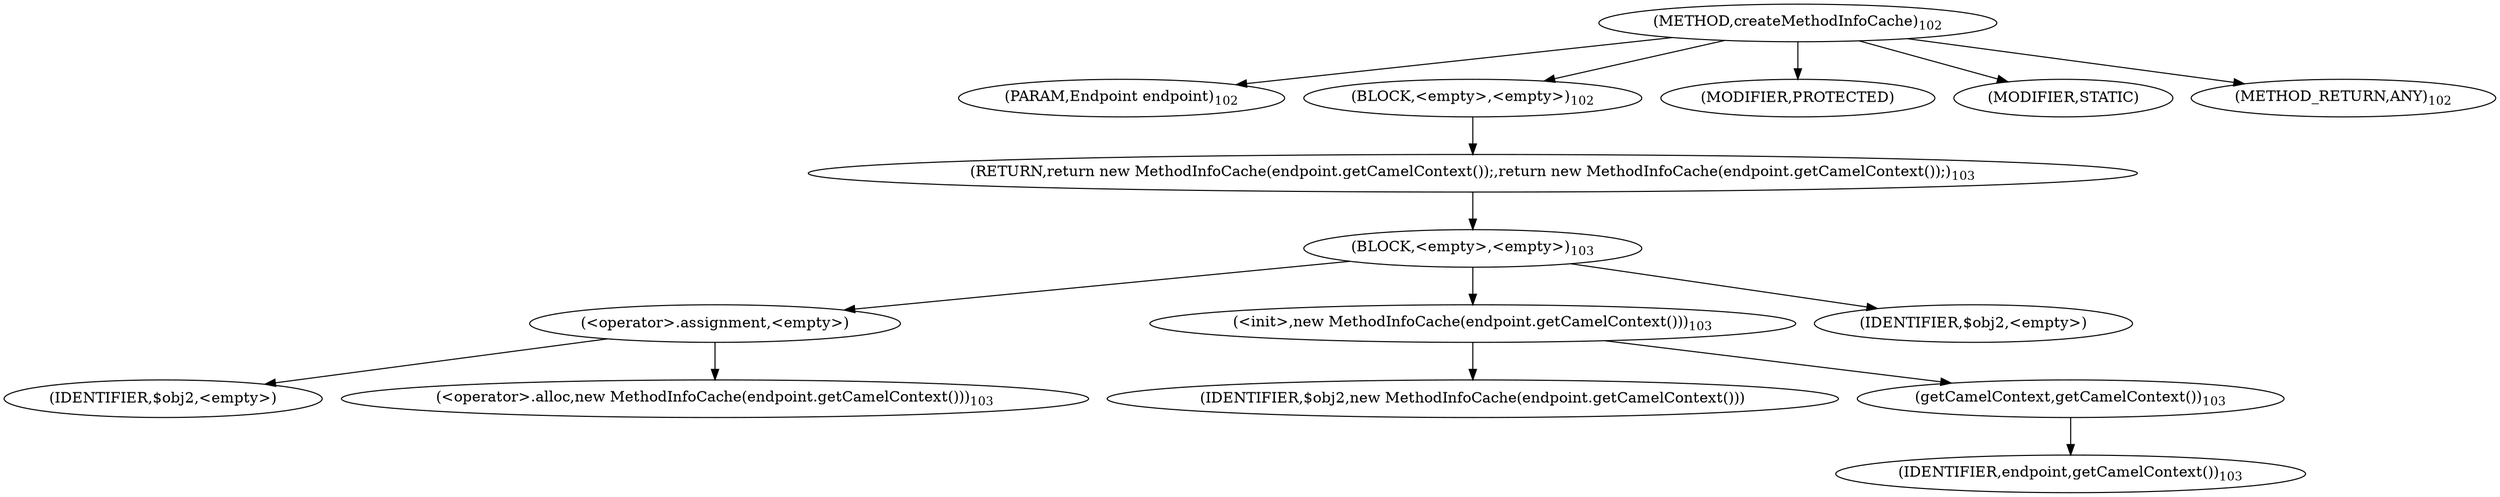 digraph "createMethodInfoCache" {  
"178" [label = <(METHOD,createMethodInfoCache)<SUB>102</SUB>> ]
"179" [label = <(PARAM,Endpoint endpoint)<SUB>102</SUB>> ]
"180" [label = <(BLOCK,&lt;empty&gt;,&lt;empty&gt;)<SUB>102</SUB>> ]
"181" [label = <(RETURN,return new MethodInfoCache(endpoint.getCamelContext());,return new MethodInfoCache(endpoint.getCamelContext());)<SUB>103</SUB>> ]
"182" [label = <(BLOCK,&lt;empty&gt;,&lt;empty&gt;)<SUB>103</SUB>> ]
"183" [label = <(&lt;operator&gt;.assignment,&lt;empty&gt;)> ]
"184" [label = <(IDENTIFIER,$obj2,&lt;empty&gt;)> ]
"185" [label = <(&lt;operator&gt;.alloc,new MethodInfoCache(endpoint.getCamelContext()))<SUB>103</SUB>> ]
"186" [label = <(&lt;init&gt;,new MethodInfoCache(endpoint.getCamelContext()))<SUB>103</SUB>> ]
"187" [label = <(IDENTIFIER,$obj2,new MethodInfoCache(endpoint.getCamelContext()))> ]
"188" [label = <(getCamelContext,getCamelContext())<SUB>103</SUB>> ]
"189" [label = <(IDENTIFIER,endpoint,getCamelContext())<SUB>103</SUB>> ]
"190" [label = <(IDENTIFIER,$obj2,&lt;empty&gt;)> ]
"191" [label = <(MODIFIER,PROTECTED)> ]
"192" [label = <(MODIFIER,STATIC)> ]
"193" [label = <(METHOD_RETURN,ANY)<SUB>102</SUB>> ]
  "178" -> "179" 
  "178" -> "180" 
  "178" -> "191" 
  "178" -> "192" 
  "178" -> "193" 
  "180" -> "181" 
  "181" -> "182" 
  "182" -> "183" 
  "182" -> "186" 
  "182" -> "190" 
  "183" -> "184" 
  "183" -> "185" 
  "186" -> "187" 
  "186" -> "188" 
  "188" -> "189" 
}

